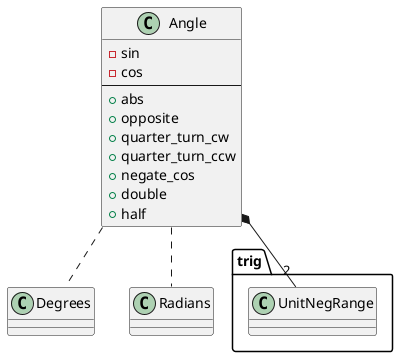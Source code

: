 @startuml

'Copyright (c) 2024 Via Technology Ltd. All Rights Reserved.

' title Angle Class Diagram

set namespaceSeparator ::
    class Angle {
        - sin
        - cos
        --
        + abs
        + opposite
        + quarter_turn_cw
        + quarter_turn_ccw
        + negate_cos
        + double
        + half
    }

    Angle .. Degrees
    Angle .. Radians
    Angle *-- "2" trig::UnitNegRange
@enduml
